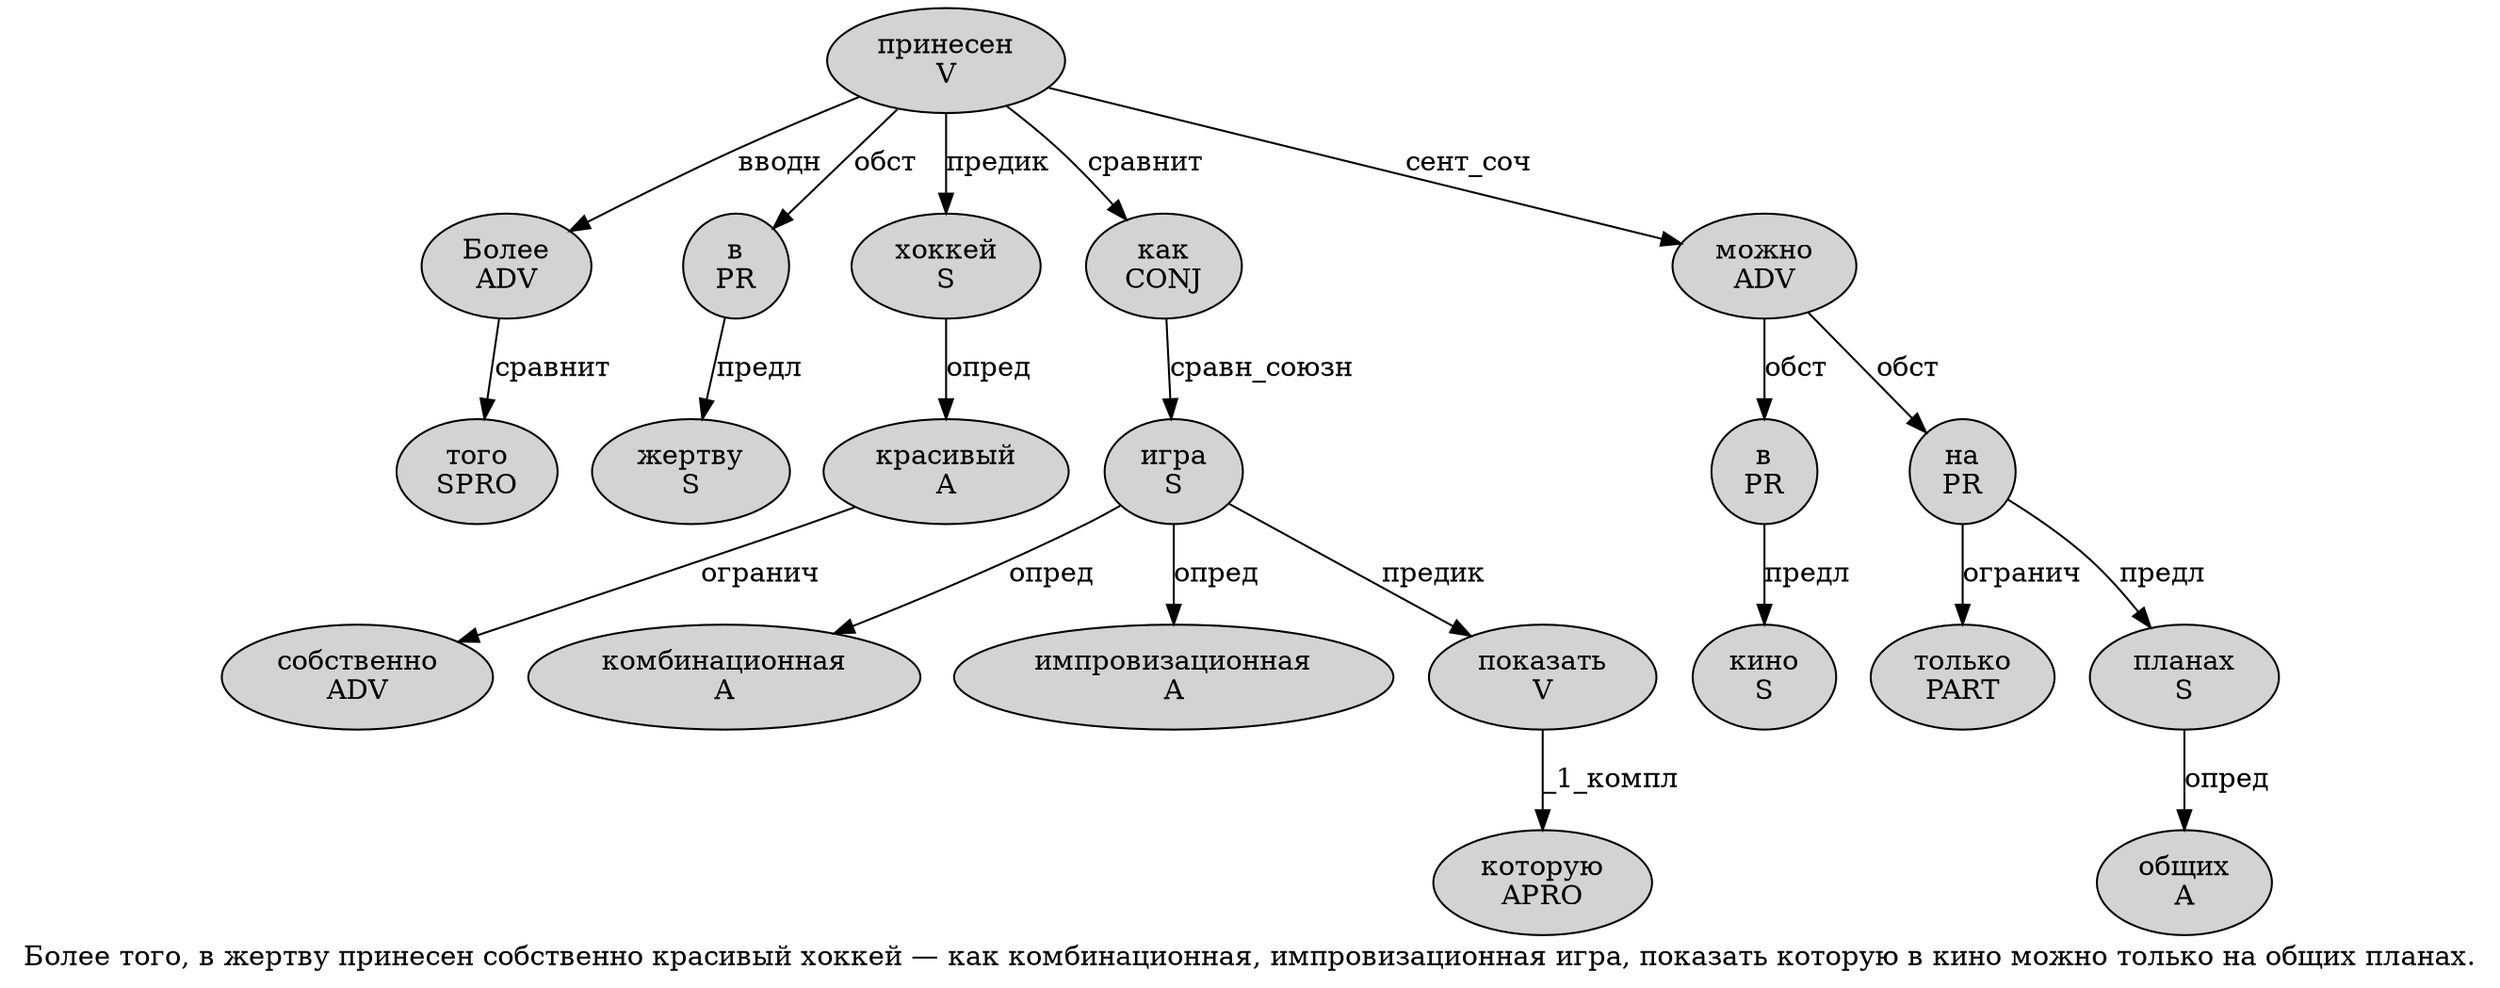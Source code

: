 digraph SENTENCE_3594 {
	graph [label="Более того, в жертву принесен собственно красивый хоккей — как комбинационная, импровизационная игра, показать которую в кино можно только на общих планах."]
	node [style=filled]
		0 [label="Более
ADV" color="" fillcolor=lightgray penwidth=1 shape=ellipse]
		1 [label="того
SPRO" color="" fillcolor=lightgray penwidth=1 shape=ellipse]
		3 [label="в
PR" color="" fillcolor=lightgray penwidth=1 shape=ellipse]
		4 [label="жертву
S" color="" fillcolor=lightgray penwidth=1 shape=ellipse]
		5 [label="принесен
V" color="" fillcolor=lightgray penwidth=1 shape=ellipse]
		6 [label="собственно
ADV" color="" fillcolor=lightgray penwidth=1 shape=ellipse]
		7 [label="красивый
A" color="" fillcolor=lightgray penwidth=1 shape=ellipse]
		8 [label="хоккей
S" color="" fillcolor=lightgray penwidth=1 shape=ellipse]
		10 [label="как
CONJ" color="" fillcolor=lightgray penwidth=1 shape=ellipse]
		11 [label="комбинационная
A" color="" fillcolor=lightgray penwidth=1 shape=ellipse]
		13 [label="импровизационная
A" color="" fillcolor=lightgray penwidth=1 shape=ellipse]
		14 [label="игра
S" color="" fillcolor=lightgray penwidth=1 shape=ellipse]
		16 [label="показать
V" color="" fillcolor=lightgray penwidth=1 shape=ellipse]
		17 [label="которую
APRO" color="" fillcolor=lightgray penwidth=1 shape=ellipse]
		18 [label="в
PR" color="" fillcolor=lightgray penwidth=1 shape=ellipse]
		19 [label="кино
S" color="" fillcolor=lightgray penwidth=1 shape=ellipse]
		20 [label="можно
ADV" color="" fillcolor=lightgray penwidth=1 shape=ellipse]
		21 [label="только
PART" color="" fillcolor=lightgray penwidth=1 shape=ellipse]
		22 [label="на
PR" color="" fillcolor=lightgray penwidth=1 shape=ellipse]
		23 [label="общих
A" color="" fillcolor=lightgray penwidth=1 shape=ellipse]
		24 [label="планах
S" color="" fillcolor=lightgray penwidth=1 shape=ellipse]
			18 -> 19 [label="предл"]
			22 -> 21 [label="огранич"]
			22 -> 24 [label="предл"]
			3 -> 4 [label="предл"]
			8 -> 7 [label="опред"]
			14 -> 11 [label="опред"]
			14 -> 13 [label="опред"]
			14 -> 16 [label="предик"]
			20 -> 18 [label="обст"]
			20 -> 22 [label="обст"]
			5 -> 0 [label="вводн"]
			5 -> 3 [label="обст"]
			5 -> 8 [label="предик"]
			5 -> 10 [label="сравнит"]
			5 -> 20 [label="сент_соч"]
			7 -> 6 [label="огранич"]
			0 -> 1 [label="сравнит"]
			24 -> 23 [label="опред"]
			10 -> 14 [label="сравн_союзн"]
			16 -> 17 [label="_1_компл"]
}